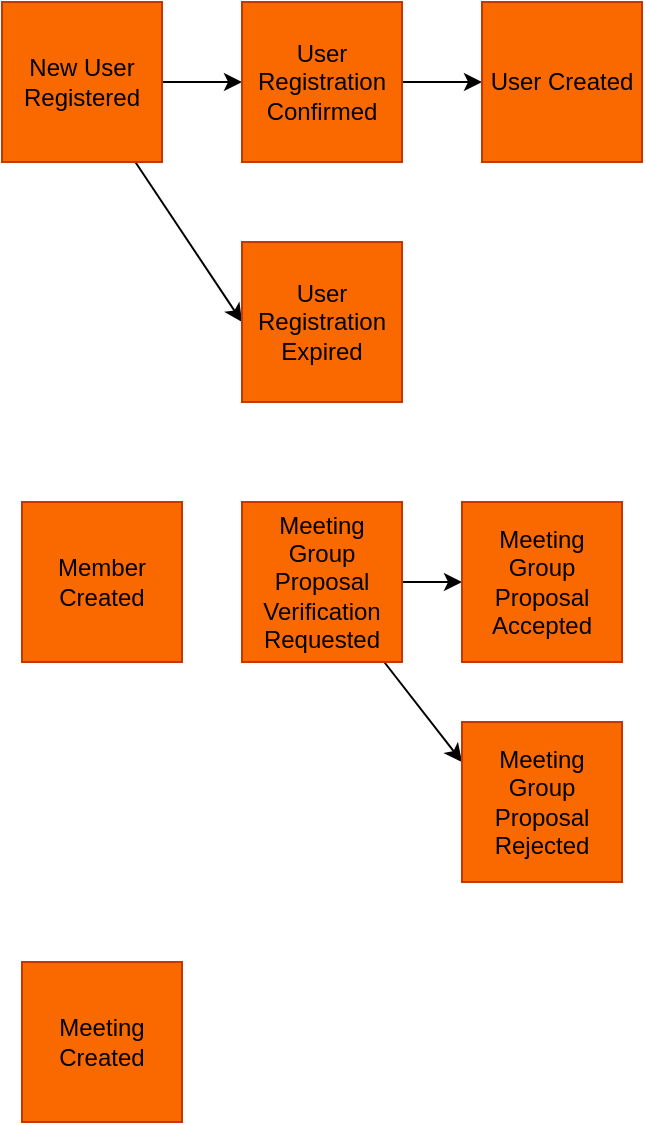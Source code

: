 <mxfile>
    <diagram id="XUWz4Bbc95z4d-4o7Gqc" name="第1頁">
        <mxGraphModel dx="1066" dy="790" grid="1" gridSize="10" guides="1" tooltips="1" connect="1" arrows="1" fold="1" page="1" pageScale="1" pageWidth="1200" pageHeight="1600" math="0" shadow="0">
            <root>
                <mxCell id="0"/>
                <mxCell id="1" parent="0"/>
                <mxCell id="7" style="edgeStyle=none;html=1;fontColor=#FFFFFF;" edge="1" parent="1" source="2" target="3">
                    <mxGeometry relative="1" as="geometry"/>
                </mxCell>
                <mxCell id="9" style="edgeStyle=none;html=1;entryX=0;entryY=0.5;entryDx=0;entryDy=0;fontColor=#FFFFFF;" edge="1" parent="1" source="2" target="4">
                    <mxGeometry relative="1" as="geometry"/>
                </mxCell>
                <mxCell id="2" value="&lt;span style=&quot;color: rgb(0 , 0 , 0)&quot;&gt;New User Registered&lt;/span&gt;" style="whiteSpace=wrap;html=1;aspect=fixed;fontColor=#000000;fillColor=#fa6800;strokeColor=#C73500;" vertex="1" parent="1">
                    <mxGeometry x="40" y="70" width="80" height="80" as="geometry"/>
                </mxCell>
                <mxCell id="8" style="edgeStyle=none;html=1;fontColor=#FFFFFF;" edge="1" parent="1" source="3" target="5">
                    <mxGeometry relative="1" as="geometry"/>
                </mxCell>
                <mxCell id="3" value="&lt;span style=&quot;color: rgb(0 , 0 , 0)&quot;&gt;User Registration Confirmed&lt;/span&gt;" style="whiteSpace=wrap;html=1;aspect=fixed;fontColor=#000000;fillColor=#fa6800;strokeColor=#C73500;" vertex="1" parent="1">
                    <mxGeometry x="160" y="70" width="80" height="80" as="geometry"/>
                </mxCell>
                <mxCell id="4" value="&lt;span style=&quot;color: rgb(0 , 0 , 0)&quot;&gt;User Registration Expired&lt;/span&gt;" style="whiteSpace=wrap;html=1;aspect=fixed;fontColor=#000000;fillColor=#fa6800;strokeColor=#C73500;" vertex="1" parent="1">
                    <mxGeometry x="160" y="190" width="80" height="80" as="geometry"/>
                </mxCell>
                <mxCell id="5" value="&lt;span style=&quot;color: rgb(0 , 0 , 0)&quot;&gt;User Created&lt;/span&gt;" style="whiteSpace=wrap;html=1;aspect=fixed;fontColor=#000000;fillColor=#fa6800;strokeColor=#C73500;" vertex="1" parent="1">
                    <mxGeometry x="280" y="70" width="80" height="80" as="geometry"/>
                </mxCell>
                <mxCell id="10" value="&lt;span style=&quot;color: rgb(0 , 0 , 0)&quot;&gt;Meeting Created&lt;/span&gt;" style="whiteSpace=wrap;html=1;aspect=fixed;fontColor=#000000;fillColor=#fa6800;strokeColor=#C73500;" vertex="1" parent="1">
                    <mxGeometry x="50" y="550" width="80" height="80" as="geometry"/>
                </mxCell>
                <mxCell id="15" style="edgeStyle=none;html=1;entryX=0;entryY=0.5;entryDx=0;entryDy=0;fontColor=#FFFFFF;" edge="1" parent="1" source="11" target="12">
                    <mxGeometry relative="1" as="geometry"/>
                </mxCell>
                <mxCell id="16" style="edgeStyle=none;html=1;entryX=0;entryY=0.25;entryDx=0;entryDy=0;fontColor=#FFFFFF;" edge="1" parent="1" source="11" target="13">
                    <mxGeometry relative="1" as="geometry"/>
                </mxCell>
                <mxCell id="11" value="&lt;span style=&quot;color: rgb(0 , 0 , 0)&quot;&gt;Meeting Group Proposal Verification Requested&lt;/span&gt;" style="whiteSpace=wrap;html=1;aspect=fixed;fontColor=#000000;fillColor=#fa6800;strokeColor=#C73500;" vertex="1" parent="1">
                    <mxGeometry x="160" y="320" width="80" height="80" as="geometry"/>
                </mxCell>
                <mxCell id="12" value="&lt;span style=&quot;color: rgb(0 , 0 , 0)&quot;&gt;Meeting Group Proposal Accepted&lt;/span&gt;" style="whiteSpace=wrap;html=1;aspect=fixed;fontColor=#000000;fillColor=#fa6800;strokeColor=#C73500;" vertex="1" parent="1">
                    <mxGeometry x="270" y="320" width="80" height="80" as="geometry"/>
                </mxCell>
                <mxCell id="13" value="&lt;span style=&quot;color: rgb(0 , 0 , 0)&quot;&gt;Meeting Group Proposal Rejected&lt;/span&gt;" style="whiteSpace=wrap;html=1;aspect=fixed;fontColor=#000000;fillColor=#fa6800;strokeColor=#C73500;" vertex="1" parent="1">
                    <mxGeometry x="270" y="430" width="80" height="80" as="geometry"/>
                </mxCell>
                <mxCell id="17" value="&lt;span style=&quot;color: rgb(0 , 0 , 0)&quot;&gt;Member Created&lt;/span&gt;" style="whiteSpace=wrap;html=1;aspect=fixed;fontColor=#000000;fillColor=#fa6800;strokeColor=#C73500;" vertex="1" parent="1">
                    <mxGeometry x="50" y="320" width="80" height="80" as="geometry"/>
                </mxCell>
            </root>
        </mxGraphModel>
    </diagram>
</mxfile>